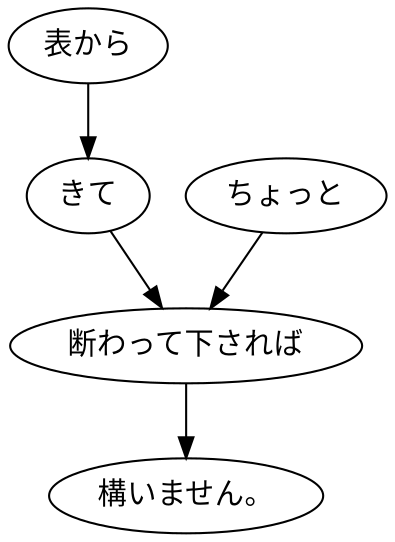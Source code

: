 digraph graph5199 {
	node0 [label="表から"];
	node1 [label="きて"];
	node2 [label="ちょっと"];
	node3 [label="断わって下されば"];
	node4 [label="構いません。"];
	node0 -> node1;
	node1 -> node3;
	node2 -> node3;
	node3 -> node4;
}
